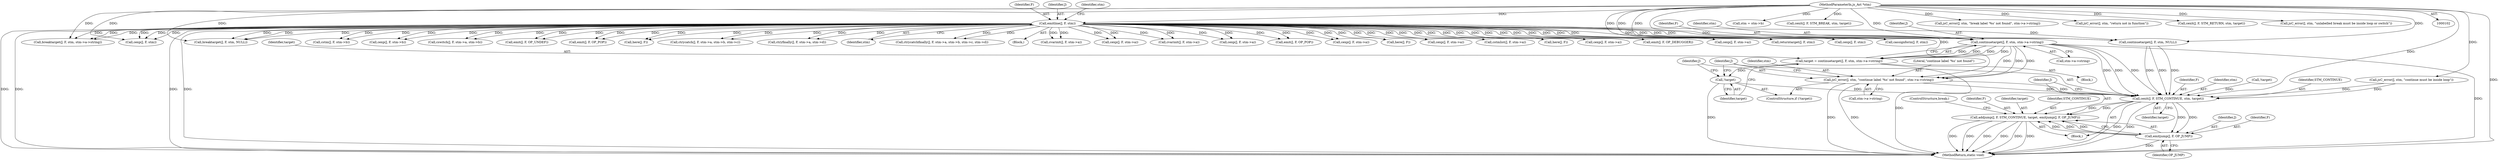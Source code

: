 digraph "0_ghostscript_5008105780c0b0182ea6eda83ad5598f225be3ee@pointer" {
"1000622" [label="(Call,continuetarget(J, F, stm, stm->a->string))"];
"1000111" [label="(Call,emitline(J, F, stm))"];
"1000104" [label="(MethodParameterIn,js_Ast *stm)"];
"1000620" [label="(Call,target = continuetarget(J, F, stm, stm->a->string))"];
"1000632" [label="(Call,!target)"];
"1000659" [label="(Call,cexit(J, F, STM_CONTINUE, stm, target))"];
"1000665" [label="(Call,addjump(J, F, STM_CONTINUE, target, emitjump(J, F, OP_JUMP)))"];
"1000670" [label="(Call,emitjump(J, F, OP_JUMP))"];
"1000634" [label="(Call,jsC_error(J, stm, \"continue label '%s' not found\", stm->a->string))"];
"1000561" [label="(Call,breaktarget(J, F, stm, stm->a->string))"];
"1000647" [label="(Call,continuetarget(J, F, stm, NULL))"];
"1000666" [label="(Identifier,J)"];
"1000513" [label="(Call,cstm(J, F, stm->b))"];
"1000622" [label="(Call,continuetarget(J, F, stm, stm->a->string))"];
"1000104" [label="(MethodParameterIn,js_Ast *stm)"];
"1000414" [label="(Call,cexp(J, F, stm->b))"];
"1000492" [label="(Call,cswitch(J, F, stm->a, stm->b))"];
"1000687" [label="(Call,emit(J, F, OP_UNDEF))"];
"1000693" [label="(Call,returntarget(J, F, stm))"];
"1000674" [label="(ControlStructure,break;)"];
"1000819" [label="(Call,cexp(J, F, stm))"];
"1000661" [label="(Identifier,F)"];
"1000815" [label="(Call,emit(J, F, OP_POP))"];
"1000663" [label="(Identifier,stm)"];
"1000667" [label="(Identifier,F)"];
"1000225" [label="(Call,here(J, F))"];
"1000779" [label="(Call,ctrycatch(J, F, stm->a, stm->b, stm->c))"];
"1000793" [label="(Call,ctryfinally(J, F, stm->a, stm->d))"];
"1000633" [label="(Identifier,target)"];
"1000670" [label="(Call,emitjump(J, F, OP_JUMP))"];
"1000664" [label="(Identifier,target)"];
"1000636" [label="(Identifier,stm)"];
"1000114" [label="(Identifier,stm)"];
"1000113" [label="(Identifier,F)"];
"1000525" [label="(Call,stm = stm->b)"];
"1000671" [label="(Identifier,J)"];
"1000834" [label="(MethodReturn,static void)"];
"1000623" [label="(Identifier,J)"];
"1000112" [label="(Identifier,J)"];
"1000763" [label="(Call,ctrycatchfinally(J, F, stm->a, stm->b, stm->c, stm->d))"];
"1000659" [label="(Call,cexit(J, F, STM_CONTINUE, stm, target))"];
"1000105" [label="(Block,)"];
"1000146" [label="(Call,cvarinit(J, F, stm->a))"];
"1000716" [label="(Call,cexp(J, F, stm->a))"];
"1000653" [label="(Call,!target)"];
"1000665" [label="(Call,addjump(J, F, STM_CONTINUE, target, emitjump(J, F, OP_JUMP)))"];
"1000673" [label="(Identifier,OP_JUMP)"];
"1000314" [label="(Call,cvarinit(J, F, stm->a))"];
"1000672" [label="(Identifier,F)"];
"1000634" [label="(Call,jsC_error(J, stm, \"continue label '%s' not found\", stm->a->string))"];
"1000598" [label="(Call,cexit(J, F, STM_BREAK, stm, target))"];
"1000624" [label="(Identifier,F)"];
"1000199" [label="(Call,cexp(J, F, stm->a))"];
"1000632" [label="(Call,!target)"];
"1000825" [label="(Call,cexp(J, F, stm))"];
"1000619" [label="(Block,)"];
"1000111" [label="(Call,emitline(J, F, stm))"];
"1000586" [label="(Call,breaktarget(J, F, stm, NULL))"];
"1000655" [label="(Call,jsC_error(J, stm, \"continue must be inside loop\"))"];
"1000136" [label="(Call,emit(J, F, OP_POP))"];
"1000660" [label="(Identifier,J)"];
"1000662" [label="(Identifier,STM_CONTINUE)"];
"1000573" [label="(Call,jsC_error(J, stm, \"break label '%s' not found\", stm->a->string))"];
"1000119" [label="(Block,)"];
"1000635" [label="(Identifier,J)"];
"1000669" [label="(Identifier,target)"];
"1000159" [label="(Call,cexp(J, F, stm->a))"];
"1000264" [label="(Call,here(J, F))"];
"1000117" [label="(Identifier,stm)"];
"1000620" [label="(Call,target = continuetarget(J, F, stm, stm->a->string))"];
"1000680" [label="(Call,cexp(J, F, stm->a))"];
"1000123" [label="(Call,cstmlist(J, F, stm->a))"];
"1000700" [label="(Call,jsC_error(J, stm, \"return not in function\"))"];
"1000704" [label="(Call,cexit(J, F, STM_RETURN, stm, target))"];
"1000625" [label="(Identifier,stm)"];
"1000668" [label="(Identifier,STM_CONTINUE)"];
"1000621" [label="(Identifier,target)"];
"1000638" [label="(Call,stm->a->string)"];
"1000631" [label="(ControlStructure,if (!target))"];
"1000594" [label="(Call,jsC_error(J, stm, \"unlabelled break must be inside loop or switch\"))"];
"1000339" [label="(Call,here(J, F))"];
"1000327" [label="(Call,cexp(J, F, stm->a))"];
"1000804" [label="(Call,emit(J, F, OP_DEBUGGER))"];
"1000728" [label="(Call,cexp(J, F, stm->a))"];
"1000637" [label="(Literal,\"continue label '%s' not found\")"];
"1000440" [label="(Call,cassignforin(J, F, stm))"];
"1000626" [label="(Call,stm->a->string)"];
"1000622" -> "1000620"  [label="AST: "];
"1000622" -> "1000626"  [label="CFG: "];
"1000623" -> "1000622"  [label="AST: "];
"1000624" -> "1000622"  [label="AST: "];
"1000625" -> "1000622"  [label="AST: "];
"1000626" -> "1000622"  [label="AST: "];
"1000620" -> "1000622"  [label="CFG: "];
"1000622" -> "1000834"  [label="DDG: "];
"1000622" -> "1000620"  [label="DDG: "];
"1000622" -> "1000620"  [label="DDG: "];
"1000622" -> "1000620"  [label="DDG: "];
"1000622" -> "1000620"  [label="DDG: "];
"1000111" -> "1000622"  [label="DDG: "];
"1000111" -> "1000622"  [label="DDG: "];
"1000111" -> "1000622"  [label="DDG: "];
"1000104" -> "1000622"  [label="DDG: "];
"1000622" -> "1000634"  [label="DDG: "];
"1000622" -> "1000634"  [label="DDG: "];
"1000622" -> "1000634"  [label="DDG: "];
"1000622" -> "1000659"  [label="DDG: "];
"1000622" -> "1000659"  [label="DDG: "];
"1000622" -> "1000659"  [label="DDG: "];
"1000111" -> "1000105"  [label="AST: "];
"1000111" -> "1000114"  [label="CFG: "];
"1000112" -> "1000111"  [label="AST: "];
"1000113" -> "1000111"  [label="AST: "];
"1000114" -> "1000111"  [label="AST: "];
"1000117" -> "1000111"  [label="CFG: "];
"1000111" -> "1000834"  [label="DDG: "];
"1000111" -> "1000834"  [label="DDG: "];
"1000111" -> "1000834"  [label="DDG: "];
"1000111" -> "1000834"  [label="DDG: "];
"1000104" -> "1000111"  [label="DDG: "];
"1000111" -> "1000123"  [label="DDG: "];
"1000111" -> "1000123"  [label="DDG: "];
"1000111" -> "1000136"  [label="DDG: "];
"1000111" -> "1000136"  [label="DDG: "];
"1000111" -> "1000146"  [label="DDG: "];
"1000111" -> "1000146"  [label="DDG: "];
"1000111" -> "1000159"  [label="DDG: "];
"1000111" -> "1000159"  [label="DDG: "];
"1000111" -> "1000199"  [label="DDG: "];
"1000111" -> "1000199"  [label="DDG: "];
"1000111" -> "1000225"  [label="DDG: "];
"1000111" -> "1000225"  [label="DDG: "];
"1000111" -> "1000264"  [label="DDG: "];
"1000111" -> "1000264"  [label="DDG: "];
"1000111" -> "1000314"  [label="DDG: "];
"1000111" -> "1000314"  [label="DDG: "];
"1000111" -> "1000327"  [label="DDG: "];
"1000111" -> "1000327"  [label="DDG: "];
"1000111" -> "1000339"  [label="DDG: "];
"1000111" -> "1000339"  [label="DDG: "];
"1000111" -> "1000414"  [label="DDG: "];
"1000111" -> "1000414"  [label="DDG: "];
"1000111" -> "1000440"  [label="DDG: "];
"1000111" -> "1000492"  [label="DDG: "];
"1000111" -> "1000492"  [label="DDG: "];
"1000111" -> "1000513"  [label="DDG: "];
"1000111" -> "1000513"  [label="DDG: "];
"1000111" -> "1000561"  [label="DDG: "];
"1000111" -> "1000561"  [label="DDG: "];
"1000111" -> "1000561"  [label="DDG: "];
"1000111" -> "1000586"  [label="DDG: "];
"1000111" -> "1000586"  [label="DDG: "];
"1000111" -> "1000586"  [label="DDG: "];
"1000111" -> "1000647"  [label="DDG: "];
"1000111" -> "1000647"  [label="DDG: "];
"1000111" -> "1000647"  [label="DDG: "];
"1000111" -> "1000680"  [label="DDG: "];
"1000111" -> "1000680"  [label="DDG: "];
"1000111" -> "1000687"  [label="DDG: "];
"1000111" -> "1000687"  [label="DDG: "];
"1000111" -> "1000693"  [label="DDG: "];
"1000111" -> "1000716"  [label="DDG: "];
"1000111" -> "1000716"  [label="DDG: "];
"1000111" -> "1000728"  [label="DDG: "];
"1000111" -> "1000728"  [label="DDG: "];
"1000111" -> "1000763"  [label="DDG: "];
"1000111" -> "1000763"  [label="DDG: "];
"1000111" -> "1000779"  [label="DDG: "];
"1000111" -> "1000779"  [label="DDG: "];
"1000111" -> "1000793"  [label="DDG: "];
"1000111" -> "1000793"  [label="DDG: "];
"1000111" -> "1000804"  [label="DDG: "];
"1000111" -> "1000804"  [label="DDG: "];
"1000111" -> "1000815"  [label="DDG: "];
"1000111" -> "1000815"  [label="DDG: "];
"1000111" -> "1000819"  [label="DDG: "];
"1000111" -> "1000825"  [label="DDG: "];
"1000111" -> "1000825"  [label="DDG: "];
"1000111" -> "1000825"  [label="DDG: "];
"1000104" -> "1000102"  [label="AST: "];
"1000104" -> "1000834"  [label="DDG: "];
"1000104" -> "1000440"  [label="DDG: "];
"1000104" -> "1000525"  [label="DDG: "];
"1000104" -> "1000561"  [label="DDG: "];
"1000104" -> "1000573"  [label="DDG: "];
"1000104" -> "1000586"  [label="DDG: "];
"1000104" -> "1000594"  [label="DDG: "];
"1000104" -> "1000598"  [label="DDG: "];
"1000104" -> "1000634"  [label="DDG: "];
"1000104" -> "1000647"  [label="DDG: "];
"1000104" -> "1000655"  [label="DDG: "];
"1000104" -> "1000659"  [label="DDG: "];
"1000104" -> "1000693"  [label="DDG: "];
"1000104" -> "1000700"  [label="DDG: "];
"1000104" -> "1000704"  [label="DDG: "];
"1000104" -> "1000819"  [label="DDG: "];
"1000104" -> "1000825"  [label="DDG: "];
"1000620" -> "1000619"  [label="AST: "];
"1000621" -> "1000620"  [label="AST: "];
"1000633" -> "1000620"  [label="CFG: "];
"1000620" -> "1000834"  [label="DDG: "];
"1000620" -> "1000632"  [label="DDG: "];
"1000632" -> "1000631"  [label="AST: "];
"1000632" -> "1000633"  [label="CFG: "];
"1000633" -> "1000632"  [label="AST: "];
"1000635" -> "1000632"  [label="CFG: "];
"1000660" -> "1000632"  [label="CFG: "];
"1000632" -> "1000834"  [label="DDG: "];
"1000632" -> "1000659"  [label="DDG: "];
"1000659" -> "1000119"  [label="AST: "];
"1000659" -> "1000664"  [label="CFG: "];
"1000660" -> "1000659"  [label="AST: "];
"1000661" -> "1000659"  [label="AST: "];
"1000662" -> "1000659"  [label="AST: "];
"1000663" -> "1000659"  [label="AST: "];
"1000664" -> "1000659"  [label="AST: "];
"1000666" -> "1000659"  [label="CFG: "];
"1000659" -> "1000834"  [label="DDG: "];
"1000659" -> "1000834"  [label="DDG: "];
"1000647" -> "1000659"  [label="DDG: "];
"1000647" -> "1000659"  [label="DDG: "];
"1000647" -> "1000659"  [label="DDG: "];
"1000634" -> "1000659"  [label="DDG: "];
"1000634" -> "1000659"  [label="DDG: "];
"1000655" -> "1000659"  [label="DDG: "];
"1000655" -> "1000659"  [label="DDG: "];
"1000653" -> "1000659"  [label="DDG: "];
"1000659" -> "1000665"  [label="DDG: "];
"1000659" -> "1000665"  [label="DDG: "];
"1000659" -> "1000670"  [label="DDG: "];
"1000659" -> "1000670"  [label="DDG: "];
"1000665" -> "1000119"  [label="AST: "];
"1000665" -> "1000670"  [label="CFG: "];
"1000666" -> "1000665"  [label="AST: "];
"1000667" -> "1000665"  [label="AST: "];
"1000668" -> "1000665"  [label="AST: "];
"1000669" -> "1000665"  [label="AST: "];
"1000670" -> "1000665"  [label="AST: "];
"1000674" -> "1000665"  [label="CFG: "];
"1000665" -> "1000834"  [label="DDG: "];
"1000665" -> "1000834"  [label="DDG: "];
"1000665" -> "1000834"  [label="DDG: "];
"1000665" -> "1000834"  [label="DDG: "];
"1000665" -> "1000834"  [label="DDG: "];
"1000665" -> "1000834"  [label="DDG: "];
"1000670" -> "1000665"  [label="DDG: "];
"1000670" -> "1000665"  [label="DDG: "];
"1000670" -> "1000665"  [label="DDG: "];
"1000670" -> "1000673"  [label="CFG: "];
"1000671" -> "1000670"  [label="AST: "];
"1000672" -> "1000670"  [label="AST: "];
"1000673" -> "1000670"  [label="AST: "];
"1000670" -> "1000834"  [label="DDG: "];
"1000634" -> "1000631"  [label="AST: "];
"1000634" -> "1000638"  [label="CFG: "];
"1000635" -> "1000634"  [label="AST: "];
"1000636" -> "1000634"  [label="AST: "];
"1000637" -> "1000634"  [label="AST: "];
"1000638" -> "1000634"  [label="AST: "];
"1000660" -> "1000634"  [label="CFG: "];
"1000634" -> "1000834"  [label="DDG: "];
"1000634" -> "1000834"  [label="DDG: "];
}
